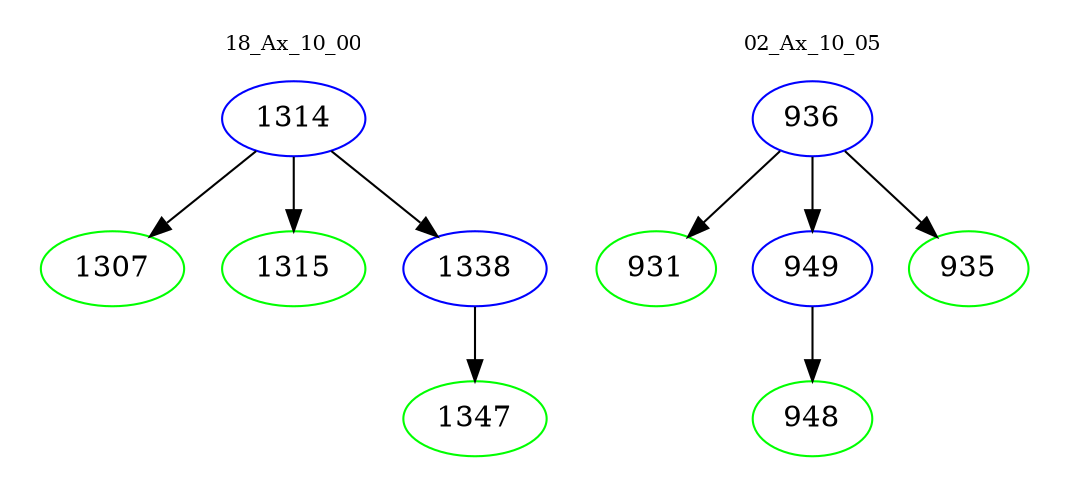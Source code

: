 digraph{
subgraph cluster_0 {
color = white
label = "18_Ax_10_00";
fontsize=10;
T0_1314 [label="1314", color="blue"]
T0_1314 -> T0_1307 [color="black"]
T0_1307 [label="1307", color="green"]
T0_1314 -> T0_1315 [color="black"]
T0_1315 [label="1315", color="green"]
T0_1314 -> T0_1338 [color="black"]
T0_1338 [label="1338", color="blue"]
T0_1338 -> T0_1347 [color="black"]
T0_1347 [label="1347", color="green"]
}
subgraph cluster_1 {
color = white
label = "02_Ax_10_05";
fontsize=10;
T1_936 [label="936", color="blue"]
T1_936 -> T1_931 [color="black"]
T1_931 [label="931", color="green"]
T1_936 -> T1_949 [color="black"]
T1_949 [label="949", color="blue"]
T1_949 -> T1_948 [color="black"]
T1_948 [label="948", color="green"]
T1_936 -> T1_935 [color="black"]
T1_935 [label="935", color="green"]
}
}
